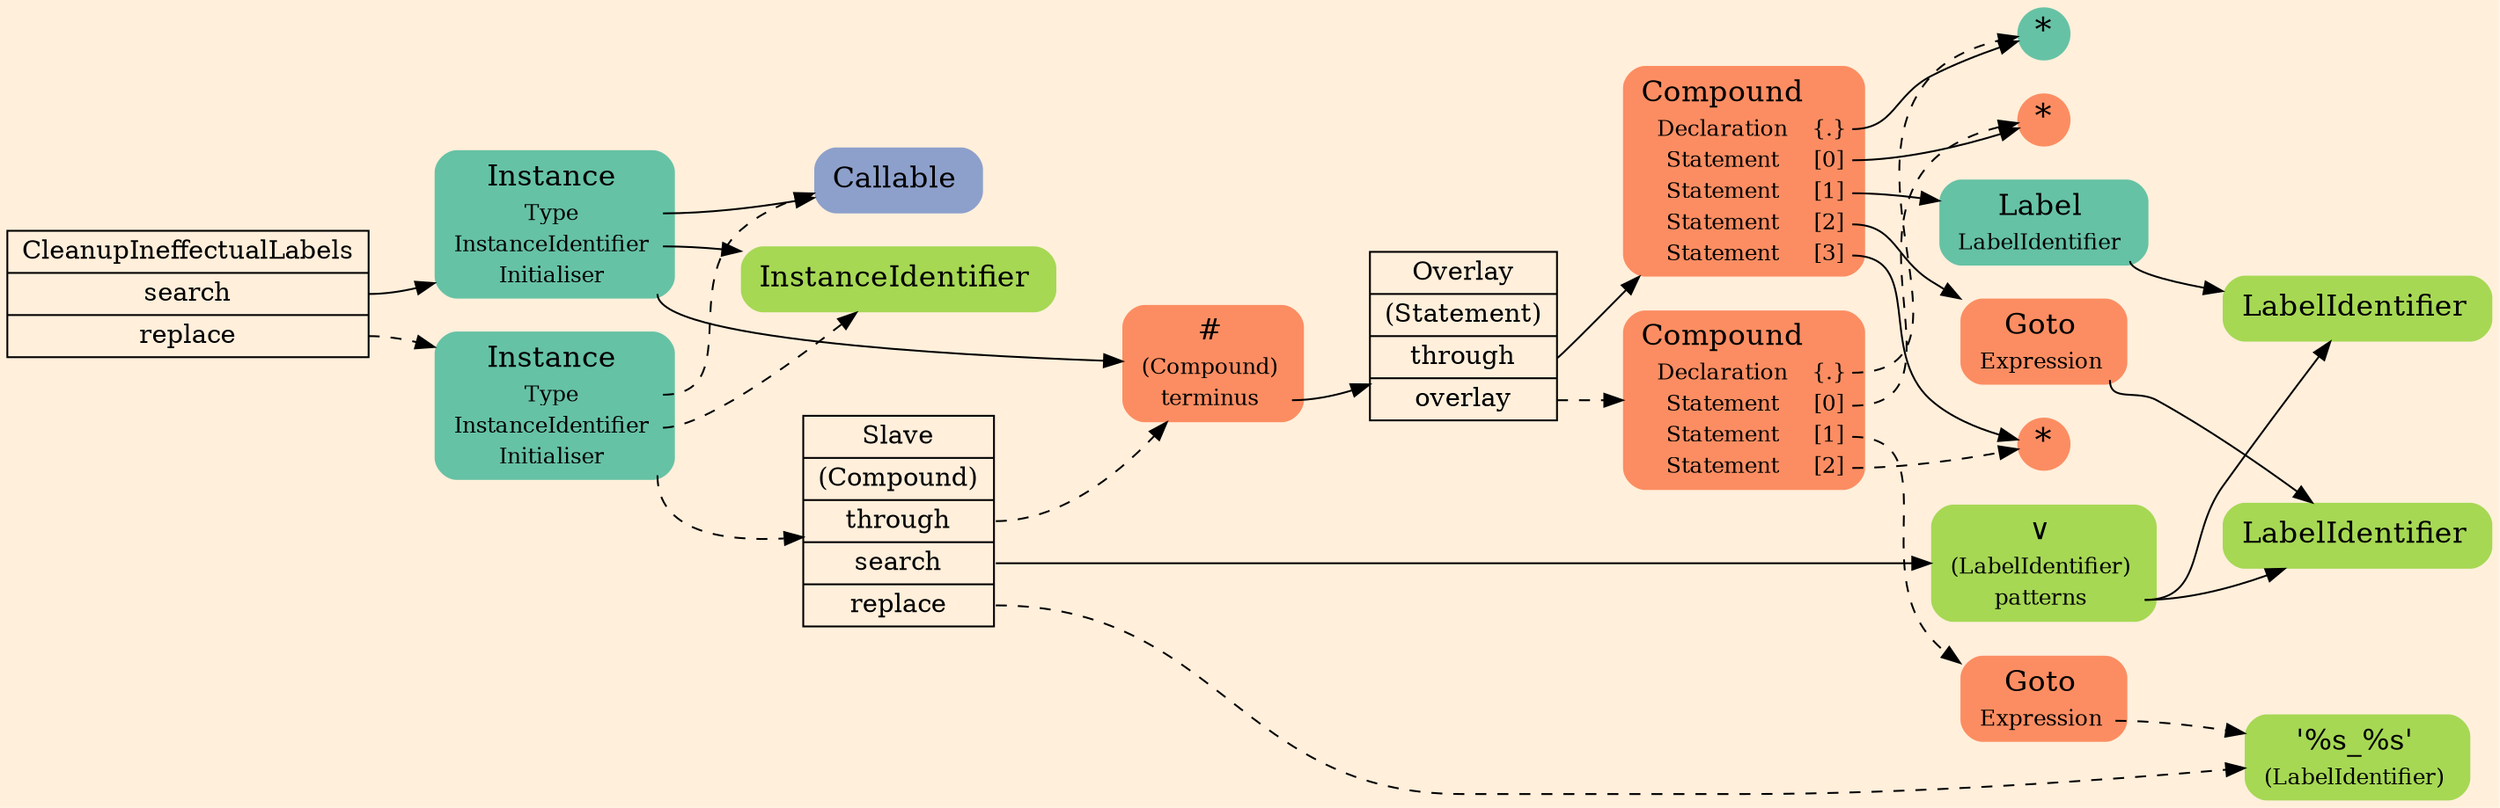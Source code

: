 digraph Inferno {
graph [
    rankdir = "LR"
    bgcolor = antiquewhite1
    color = black
    fontcolor = black
];
node [
];
// -------------------- transformation figure --------------------
"CR#P101-0" [
    shape = "record"
    fillcolor = antiquewhite1
    label = "<fixed> CleanupIneffectualLabels | <port0> search | <port1> replace"
    style = "filled"
    fontsize = "14"
    color = black
    fontcolor = black
];

"#B-2-1930" [
    shape = "plaintext"
    fillcolor = "/set28/1"
    label = <<TABLE BORDER="0" CELLBORDER="0" CELLSPACING="0">
     <TR><TD><FONT POINT-SIZE="16.0">Instance</FONT></TD><TD></TD></TR>
     <TR><TD>Type</TD><TD PORT="port0"></TD></TR>
     <TR><TD>InstanceIdentifier</TD><TD PORT="port1"></TD></TR>
     <TR><TD>Initialiser</TD><TD PORT="port2"></TD></TR>
    </TABLE>>
    style = "rounded,filled"
    fontsize = "12"
];

"#B-2-1945" [
    shape = "plaintext"
    fillcolor = "/set28/3"
    label = <<TABLE BORDER="0" CELLBORDER="0" CELLSPACING="0">
     <TR><TD><FONT POINT-SIZE="16.0">Callable</FONT></TD><TD></TD></TR>
    </TABLE>>
    style = "rounded,filled"
    fontsize = "12"
];

"#B-2-1944" [
    shape = "plaintext"
    fillcolor = "/set28/5"
    label = <<TABLE BORDER="0" CELLBORDER="0" CELLSPACING="0">
     <TR><TD><FONT POINT-SIZE="16.0">InstanceIdentifier</FONT></TD><TD></TD></TR>
    </TABLE>>
    style = "rounded,filled"
    fontsize = "12"
];

"#B-2-1932" [
    shape = "plaintext"
    fillcolor = "/set28/2"
    label = <<TABLE BORDER="0" CELLBORDER="0" CELLSPACING="0">
     <TR><TD><FONT POINT-SIZE="16.0">#</FONT></TD><TD></TD></TR>
     <TR><TD>(Compound)</TD><TD PORT="port0"></TD></TR>
     <TR><TD>terminus</TD><TD PORT="port1"></TD></TR>
    </TABLE>>
    style = "rounded,filled"
    fontsize = "12"
];

"#B-2-1933" [
    shape = "record"
    fillcolor = antiquewhite1
    label = "<fixed> Overlay | <port0> (Statement) | <port1> through | <port2> overlay"
    style = "filled"
    fontsize = "14"
    color = black
    fontcolor = black
];

"#B-2-1934" [
    shape = "plaintext"
    fillcolor = "/set28/2"
    label = <<TABLE BORDER="0" CELLBORDER="0" CELLSPACING="0">
     <TR><TD><FONT POINT-SIZE="16.0">Compound</FONT></TD><TD></TD></TR>
     <TR><TD>Declaration</TD><TD PORT="port0">{.}</TD></TR>
     <TR><TD>Statement</TD><TD PORT="port1">[0]</TD></TR>
     <TR><TD>Statement</TD><TD PORT="port2">[1]</TD></TR>
     <TR><TD>Statement</TD><TD PORT="port3">[2]</TD></TR>
     <TR><TD>Statement</TD><TD PORT="port4">[3]</TD></TR>
    </TABLE>>
    style = "rounded,filled"
    fontsize = "12"
];

"#B-2-1937" [
    shape = "circle"
    fillcolor = "/set28/1"
    label = <*>
    style = "filled"
    fontsize = "18"
    penwidth = 0.0
    fixedsize = true
    width = 0.4
    height = 0.4
];

"#B-2-1938" [
    shape = "circle"
    fillcolor = "/set28/2"
    label = <*>
    style = "filled"
    fontsize = "18"
    penwidth = 0.0
    fixedsize = true
    width = 0.4
    height = 0.4
];

"#B-2-1936" [
    shape = "plaintext"
    fillcolor = "/set28/1"
    label = <<TABLE BORDER="0" CELLBORDER="0" CELLSPACING="0">
     <TR><TD><FONT POINT-SIZE="16.0">Label</FONT></TD><TD></TD></TR>
     <TR><TD>LabelIdentifier</TD><TD PORT="port0"></TD></TR>
    </TABLE>>
    style = "rounded,filled"
    fontsize = "12"
];

"#B-2-1940" [
    shape = "plaintext"
    fillcolor = "/set28/5"
    label = <<TABLE BORDER="0" CELLBORDER="0" CELLSPACING="0">
     <TR><TD><FONT POINT-SIZE="16.0">LabelIdentifier</FONT></TD><TD></TD></TR>
    </TABLE>>
    style = "rounded,filled"
    fontsize = "12"
];

"#B-2-1946" [
    shape = "plaintext"
    fillcolor = "/set28/2"
    label = <<TABLE BORDER="0" CELLBORDER="0" CELLSPACING="0">
     <TR><TD><FONT POINT-SIZE="16.0">Goto</FONT></TD><TD></TD></TR>
     <TR><TD>Expression</TD><TD PORT="port0"></TD></TR>
    </TABLE>>
    style = "rounded,filled"
    fontsize = "12"
];

"#B-2-1941" [
    shape = "plaintext"
    fillcolor = "/set28/5"
    label = <<TABLE BORDER="0" CELLBORDER="0" CELLSPACING="0">
     <TR><TD><FONT POINT-SIZE="16.0">LabelIdentifier</FONT></TD><TD></TD></TR>
    </TABLE>>
    style = "rounded,filled"
    fontsize = "12"
];

"#B-2-1939" [
    shape = "circle"
    fillcolor = "/set28/2"
    label = <*>
    style = "filled"
    fontsize = "18"
    penwidth = 0.0
    fixedsize = true
    width = 0.4
    height = 0.4
];

"#B-2-1935" [
    shape = "plaintext"
    fillcolor = "/set28/2"
    label = <<TABLE BORDER="0" CELLBORDER="0" CELLSPACING="0">
     <TR><TD><FONT POINT-SIZE="16.0">Compound</FONT></TD><TD></TD></TR>
     <TR><TD>Declaration</TD><TD PORT="port0">{.}</TD></TR>
     <TR><TD>Statement</TD><TD PORT="port1">[0]</TD></TR>
     <TR><TD>Statement</TD><TD PORT="port2">[1]</TD></TR>
     <TR><TD>Statement</TD><TD PORT="port3">[2]</TD></TR>
    </TABLE>>
    style = "rounded,filled"
    fontsize = "12"
];

"#B-2-1947" [
    shape = "plaintext"
    fillcolor = "/set28/2"
    label = <<TABLE BORDER="0" CELLBORDER="0" CELLSPACING="0">
     <TR><TD><FONT POINT-SIZE="16.0">Goto</FONT></TD><TD></TD></TR>
     <TR><TD>Expression</TD><TD PORT="port0"></TD></TR>
    </TABLE>>
    style = "rounded,filled"
    fontsize = "12"
];

"#B-2-1942" [
    shape = "plaintext"
    fillcolor = "/set28/5"
    label = <<TABLE BORDER="0" CELLBORDER="0" CELLSPACING="0">
     <TR><TD><FONT POINT-SIZE="16.0">'%s_%s'</FONT></TD><TD></TD></TR>
     <TR><TD>(LabelIdentifier)</TD><TD PORT="port0"></TD></TR>
    </TABLE>>
    style = "rounded,filled"
    fontsize = "12"
];

"#B-2-1931" [
    shape = "plaintext"
    fillcolor = "/set28/1"
    label = <<TABLE BORDER="0" CELLBORDER="0" CELLSPACING="0">
     <TR><TD><FONT POINT-SIZE="16.0">Instance</FONT></TD><TD></TD></TR>
     <TR><TD>Type</TD><TD PORT="port0"></TD></TR>
     <TR><TD>InstanceIdentifier</TD><TD PORT="port1"></TD></TR>
     <TR><TD>Initialiser</TD><TD PORT="port2"></TD></TR>
    </TABLE>>
    style = "rounded,filled"
    fontsize = "12"
];

"#B-2-1948" [
    shape = "record"
    fillcolor = antiquewhite1
    label = "<fixed> Slave | <port0> (Compound) | <port1> through | <port2> search | <port3> replace"
    style = "filled"
    fontsize = "14"
    color = black
    fontcolor = black
];

"#B-2-1943" [
    shape = "plaintext"
    fillcolor = "/set28/5"
    label = <<TABLE BORDER="0" CELLBORDER="0" CELLSPACING="0">
     <TR><TD><FONT POINT-SIZE="16.0">∨</FONT></TD><TD></TD></TR>
     <TR><TD>(LabelIdentifier)</TD><TD PORT="port0"></TD></TR>
     <TR><TD>patterns</TD><TD PORT="port1"></TD></TR>
    </TABLE>>
    style = "rounded,filled"
    fontsize = "12"
];



// -------------------- links --------------------
// links for block CR#P101-0
"CR#P101-0":port0 -> "#B-2-1930" [
    style="solid"
    color = black
    fontcolor = black
];

"CR#P101-0":port1 -> "#B-2-1931" [
    style="dashed"
    color = black
    fontcolor = black
];

// links for block #B-2-1930
"#B-2-1930":port0 -> "#B-2-1945" [
    style="solid"
    color = black
    fontcolor = black
];

"#B-2-1930":port1 -> "#B-2-1944" [
    style="solid"
    color = black
    fontcolor = black
];

"#B-2-1930":port2 -> "#B-2-1932" [
    style="solid"
    color = black
    fontcolor = black
];

// links for block #B-2-1945
// links for block #B-2-1944
// links for block #B-2-1932
"#B-2-1932":port1 -> "#B-2-1933" [
    style="solid"
    color = black
    fontcolor = black
];

// links for block #B-2-1933
"#B-2-1933":port1 -> "#B-2-1934" [
    style="solid"
    color = black
    fontcolor = black
];

"#B-2-1933":port2 -> "#B-2-1935" [
    style="dashed"
    color = black
    fontcolor = black
];

// links for block #B-2-1934
"#B-2-1934":port0 -> "#B-2-1937" [
    style="solid"
    color = black
    fontcolor = black
];

"#B-2-1934":port1 -> "#B-2-1938" [
    style="solid"
    color = black
    fontcolor = black
];

"#B-2-1934":port2 -> "#B-2-1936" [
    style="solid"
    color = black
    fontcolor = black
];

"#B-2-1934":port3 -> "#B-2-1946" [
    style="solid"
    color = black
    fontcolor = black
];

"#B-2-1934":port4 -> "#B-2-1939" [
    style="solid"
    color = black
    fontcolor = black
];

// links for block #B-2-1937
// links for block #B-2-1938
// links for block #B-2-1936
"#B-2-1936":port0 -> "#B-2-1940" [
    style="solid"
    color = black
    fontcolor = black
];

// links for block #B-2-1940
// links for block #B-2-1946
"#B-2-1946":port0 -> "#B-2-1941" [
    style="solid"
    color = black
    fontcolor = black
];

// links for block #B-2-1941
// links for block #B-2-1939
// links for block #B-2-1935
"#B-2-1935":port0 -> "#B-2-1937" [
    style="dashed"
    color = black
    fontcolor = black
];

"#B-2-1935":port1 -> "#B-2-1938" [
    style="dashed"
    color = black
    fontcolor = black
];

"#B-2-1935":port2 -> "#B-2-1947" [
    style="dashed"
    color = black
    fontcolor = black
];

"#B-2-1935":port3 -> "#B-2-1939" [
    style="dashed"
    color = black
    fontcolor = black
];

// links for block #B-2-1947
"#B-2-1947":port0 -> "#B-2-1942" [
    style="dashed"
    color = black
    fontcolor = black
];

// links for block #B-2-1942
// links for block #B-2-1931
"#B-2-1931":port0 -> "#B-2-1945" [
    style="dashed"
    color = black
    fontcolor = black
];

"#B-2-1931":port1 -> "#B-2-1944" [
    style="dashed"
    color = black
    fontcolor = black
];

"#B-2-1931":port2 -> "#B-2-1948" [
    style="dashed"
    color = black
    fontcolor = black
];

// links for block #B-2-1948
"#B-2-1948":port1 -> "#B-2-1932" [
    style="dashed"
    color = black
    fontcolor = black
];

"#B-2-1948":port2 -> "#B-2-1943" [
    style="solid"
    color = black
    fontcolor = black
];

"#B-2-1948":port3 -> "#B-2-1942" [
    style="dashed"
    color = black
    fontcolor = black
];

// links for block #B-2-1943
"#B-2-1943":port1 -> "#B-2-1940" [
    style="solid"
    color = black
    fontcolor = black
];

"#B-2-1943":port1 -> "#B-2-1941" [
    style="solid"
    color = black
    fontcolor = black
];

}
